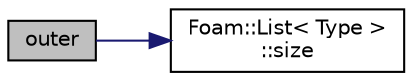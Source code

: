 digraph "outer"
{
  bgcolor="transparent";
  edge [fontname="Helvetica",fontsize="10",labelfontname="Helvetica",labelfontsize="10"];
  node [fontname="Helvetica",fontsize="10",shape=record];
  rankdir="LR";
  Node124696 [label="outer",height=0.2,width=0.4,color="black", fillcolor="grey75", style="filled", fontcolor="black"];
  Node124696 -> Node124697 [color="midnightblue",fontsize="10",style="solid",fontname="Helvetica"];
  Node124697 [label="Foam::List\< Type \>\l::size",height=0.2,width=0.4,color="black",URL="$a26833.html#a8a5f6fa29bd4b500caf186f60245b384",tooltip="Override size to be inconsistent with allocated storage. "];
}
